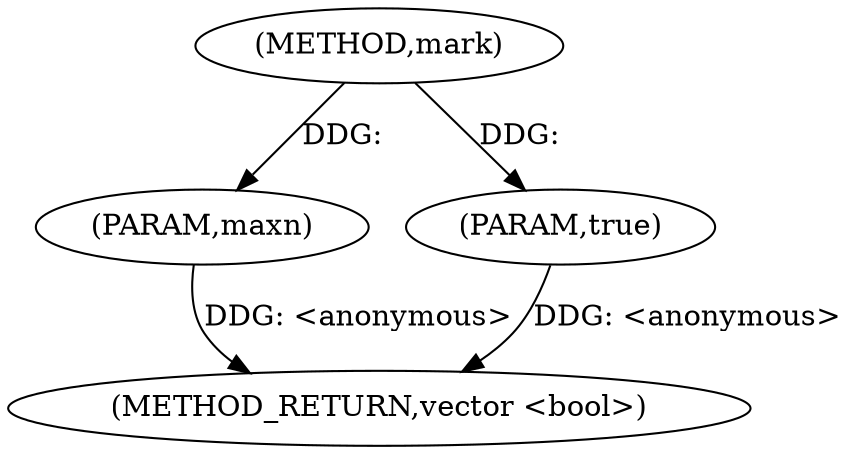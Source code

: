 digraph "mark" {  
"1000101" [label = "(METHOD,mark)" ]
"1000105" [label = "(METHOD_RETURN,vector <bool>)" ]
"1000102" [label = "(PARAM,maxn)" ]
"1000103" [label = "(PARAM,true)" ]
  "1000102" -> "1000105"  [ label = "DDG: <anonymous>"] 
  "1000103" -> "1000105"  [ label = "DDG: <anonymous>"] 
  "1000101" -> "1000102"  [ label = "DDG: "] 
  "1000101" -> "1000103"  [ label = "DDG: "] 
}
